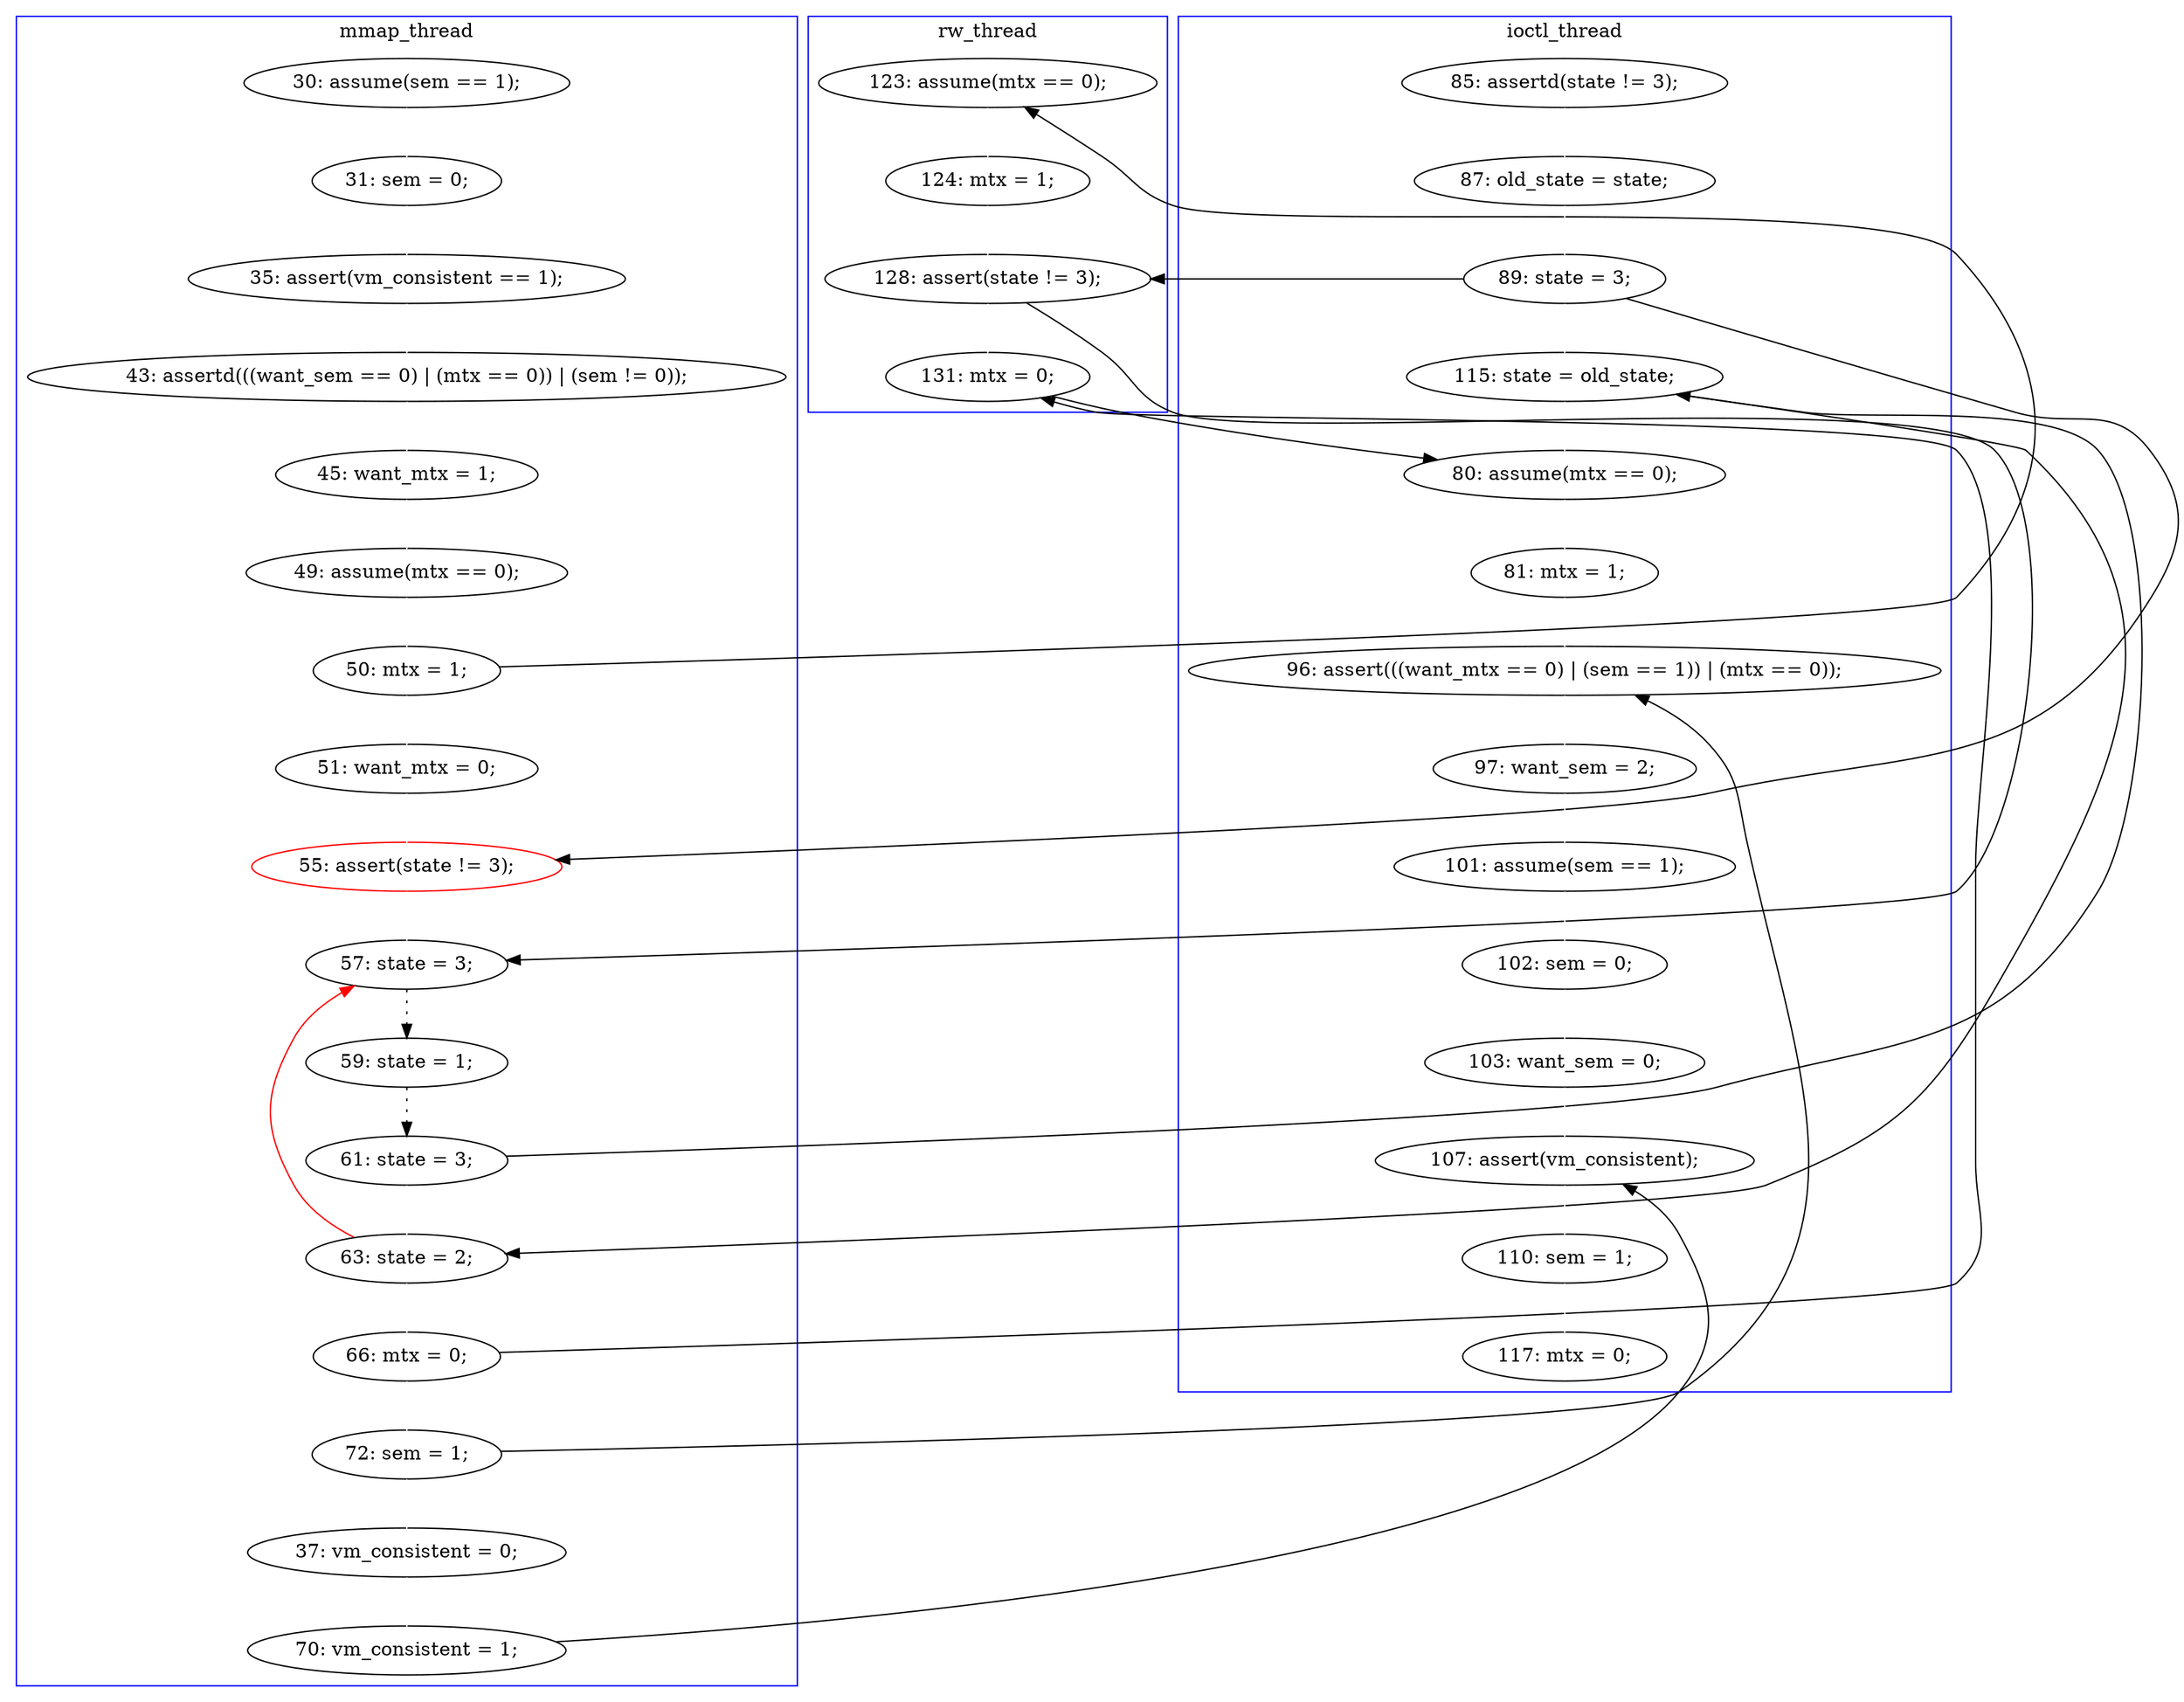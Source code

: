 digraph Counterexample {
	32 -> 33 [color = black, style = solid, constraint = false]
	11 -> 12 [color = white, style = solid]
	44 -> 47 [color = white, style = solid]
	16 -> 18 [color = white, style = solid]
	19 -> 20 [color = white, style = solid]
	32 -> 43 [color = white, style = solid]
	18 -> 19 [color = white, style = solid]
	23 -> 32 [color = white, style = solid]
	25 -> 29 [color = white, style = solid]
	38 -> 43 [color = black, style = solid, constraint = false]
	28 -> 38 [color = white, style = solid]
	28 -> 29 [color = black, style = solid, constraint = false]
	30 -> 31 [color = black, style = dotted]
	35 -> 36 [color = white, style = solid]
	23 -> 28 [color = black, style = solid, constraint = false]
	13 -> 14 [color = white, style = solid]
	36 -> 37 [color = white, style = solid]
	20 -> 25 [color = white, style = solid]
	12 -> 13 [color = white, style = solid]
	39 -> 52 [color = black, style = solid, constraint = false]
	37 -> 39 [color = white, style = solid]
	33 -> 35 [color = white, style = solid]
	51 -> 52 [color = white, style = solid]
	50 -> 51 [color = white, style = solid]
	52 -> 56 [color = white, style = solid]
	56 -> 57 [color = white, style = solid]
	22 -> 23 [color = white, style = solid]
	14 -> 16 [color = white, style = solid]
	21 -> 22 [color = white, style = solid]
	33 -> 29 [color = red, style = solid, constraint = false]
	47 -> 48 [color = white, style = solid]
	23 -> 25 [color = black, style = solid, constraint = false]
	31 -> 33 [color = white, style = solid]
	19 -> 26 [color = black, style = solid, constraint = false]
	36 -> 47 [color = black, style = solid, constraint = false]
	48 -> 49 [color = white, style = solid]
	43 -> 44 [color = white, style = solid]
	26 -> 27 [color = white, style = solid]
	35 -> 38 [color = black, style = solid, constraint = false]
	27 -> 28 [color = white, style = solid]
	49 -> 50 [color = white, style = solid]
	31 -> 32 [color = black, style = solid, constraint = false]
	29 -> 30 [color = black, style = dotted]
	subgraph cluster3 {
		label = rw_thread
		color = blue
		38  [label = "131: mtx = 0;"]
		26  [label = "123: assume(mtx == 0);"]
		27  [label = "124: mtx = 1;"]
		28  [label = "128: assert(state != 3);"]
	}
	subgraph cluster2 {
		label = ioctl_thread
		color = blue
		43  [label = "80: assume(mtx == 0);"]
		44  [label = "81: mtx = 1;"]
		21  [label = "85: assertd(state != 3);"]
		57  [label = "117: mtx = 0;"]
		51  [label = "103: want_sem = 0;"]
		22  [label = "87: old_state = state;"]
		50  [label = "102: sem = 0;"]
		49  [label = "101: assume(sem == 1);"]
		48  [label = "97: want_sem = 2;"]
		23  [label = "89: state = 3;"]
		52  [label = "107: assert(vm_consistent);"]
		47  [label = "96: assert(((want_mtx == 0) | (sem == 1)) | (mtx == 0));"]
		56  [label = "110: sem = 1;"]
		32  [label = "115: state = old_state;"]
	}
	subgraph cluster1 {
		label = mmap_thread
		color = blue
		11  [label = "30: assume(sem == 1);"]
		31  [label = "61: state = 3;"]
		35  [label = "66: mtx = 0;"]
		36  [label = "72: sem = 1;"]
		25  [label = "55: assert(state != 3);", color = red]
		14  [label = "43: assertd(((want_sem == 0) | (mtx == 0)) | (sem != 0));"]
		37  [label = "37: vm_consistent = 0;"]
		19  [label = "50: mtx = 1;"]
		16  [label = "45: want_mtx = 1;"]
		18  [label = "49: assume(mtx == 0);"]
		33  [label = "63: state = 2;"]
		30  [label = "59: state = 1;"]
		29  [label = "57: state = 3;"]
		13  [label = "35: assert(vm_consistent == 1);"]
		12  [label = "31: sem = 0;"]
		20  [label = "51: want_mtx = 0;"]
		39  [label = "70: vm_consistent = 1;"]
	}
}